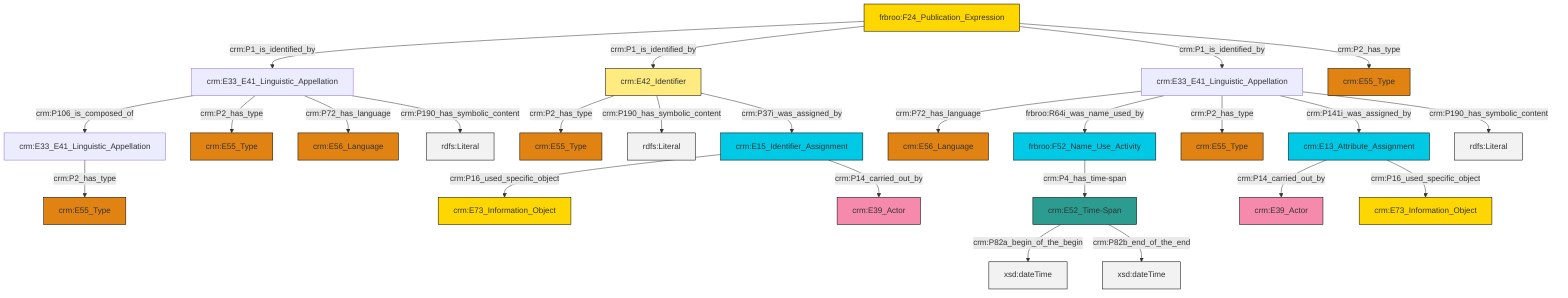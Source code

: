 graph TD
classDef Literal fill:#f2f2f2,stroke:#000000;
classDef CRM_Entity fill:#FFFFFF,stroke:#000000;
classDef Temporal_Entity fill:#00C9E6, stroke:#000000;
classDef Type fill:#E18312, stroke:#000000;
classDef Time-Span fill:#2C9C91, stroke:#000000;
classDef Appellation fill:#FFEB7F, stroke:#000000;
classDef Place fill:#008836, stroke:#000000;
classDef Persistent_Item fill:#B266B2, stroke:#000000;
classDef Conceptual_Object fill:#FFD700, stroke:#000000;
classDef Physical_Thing fill:#D2B48C, stroke:#000000;
classDef Actor fill:#f58aad, stroke:#000000;
classDef PC_Classes fill:#4ce600, stroke:#000000;
classDef Multi fill:#cccccc,stroke:#000000;

0["crm:E33_E41_Linguistic_Appellation"]:::Default -->|crm:P72_has_language| 1["crm:E56_Language"]:::Type
2["crm:E13_Attribute_Assignment"]:::Temporal_Entity -->|crm:P14_carried_out_by| 3["crm:E39_Actor"]:::Actor
12["frbroo:F24_Publication_Expression"]:::Conceptual_Object -->|crm:P1_is_identified_by| 6["crm:E33_E41_Linguistic_Appellation"]:::Default
6["crm:E33_E41_Linguistic_Appellation"]:::Default -->|crm:P106_is_composed_of| 8["crm:E33_E41_Linguistic_Appellation"]:::Default
6["crm:E33_E41_Linguistic_Appellation"]:::Default -->|crm:P2_has_type| 16["crm:E55_Type"]:::Type
6["crm:E33_E41_Linguistic_Appellation"]:::Default -->|crm:P72_has_language| 17["crm:E56_Language"]:::Type
20["crm:E52_Time-Span"]:::Time-Span -->|crm:P82a_begin_of_the_begin| 21[xsd:dateTime]:::Literal
0["crm:E33_E41_Linguistic_Appellation"]:::Default -->|frbroo:R64i_was_name_used_by| 25["frbroo:F52_Name_Use_Activity"]:::Temporal_Entity
12["frbroo:F24_Publication_Expression"]:::Conceptual_Object -->|crm:P1_is_identified_by| 4["crm:E42_Identifier"]:::Appellation
4["crm:E42_Identifier"]:::Appellation -->|crm:P2_has_type| 10["crm:E55_Type"]:::Type
25["frbroo:F52_Name_Use_Activity"]:::Temporal_Entity -->|crm:P4_has_time-span| 20["crm:E52_Time-Span"]:::Time-Span
4["crm:E42_Identifier"]:::Appellation -->|crm:P190_has_symbolic_content| 30[rdfs:Literal]:::Literal
2["crm:E13_Attribute_Assignment"]:::Temporal_Entity -->|crm:P16_used_specific_object| 23["crm:E73_Information_Object"]:::Conceptual_Object
4["crm:E42_Identifier"]:::Appellation -->|crm:P37i_was_assigned_by| 28["crm:E15_Identifier_Assignment"]:::Temporal_Entity
12["frbroo:F24_Publication_Expression"]:::Conceptual_Object -->|crm:P1_is_identified_by| 0["crm:E33_E41_Linguistic_Appellation"]:::Default
0["crm:E33_E41_Linguistic_Appellation"]:::Default -->|crm:P2_has_type| 38["crm:E55_Type"]:::Type
28["crm:E15_Identifier_Assignment"]:::Temporal_Entity -->|crm:P16_used_specific_object| 35["crm:E73_Information_Object"]:::Conceptual_Object
0["crm:E33_E41_Linguistic_Appellation"]:::Default -->|crm:P141i_was_assigned_by| 2["crm:E13_Attribute_Assignment"]:::Temporal_Entity
6["crm:E33_E41_Linguistic_Appellation"]:::Default -->|crm:P190_has_symbolic_content| 42[rdfs:Literal]:::Literal
0["crm:E33_E41_Linguistic_Appellation"]:::Default -->|crm:P190_has_symbolic_content| 43[rdfs:Literal]:::Literal
12["frbroo:F24_Publication_Expression"]:::Conceptual_Object -->|crm:P2_has_type| 18["crm:E55_Type"]:::Type
20["crm:E52_Time-Span"]:::Time-Span -->|crm:P82b_end_of_the_end| 44[xsd:dateTime]:::Literal
28["crm:E15_Identifier_Assignment"]:::Temporal_Entity -->|crm:P14_carried_out_by| 40["crm:E39_Actor"]:::Actor
8["crm:E33_E41_Linguistic_Appellation"]:::Default -->|crm:P2_has_type| 14["crm:E55_Type"]:::Type
